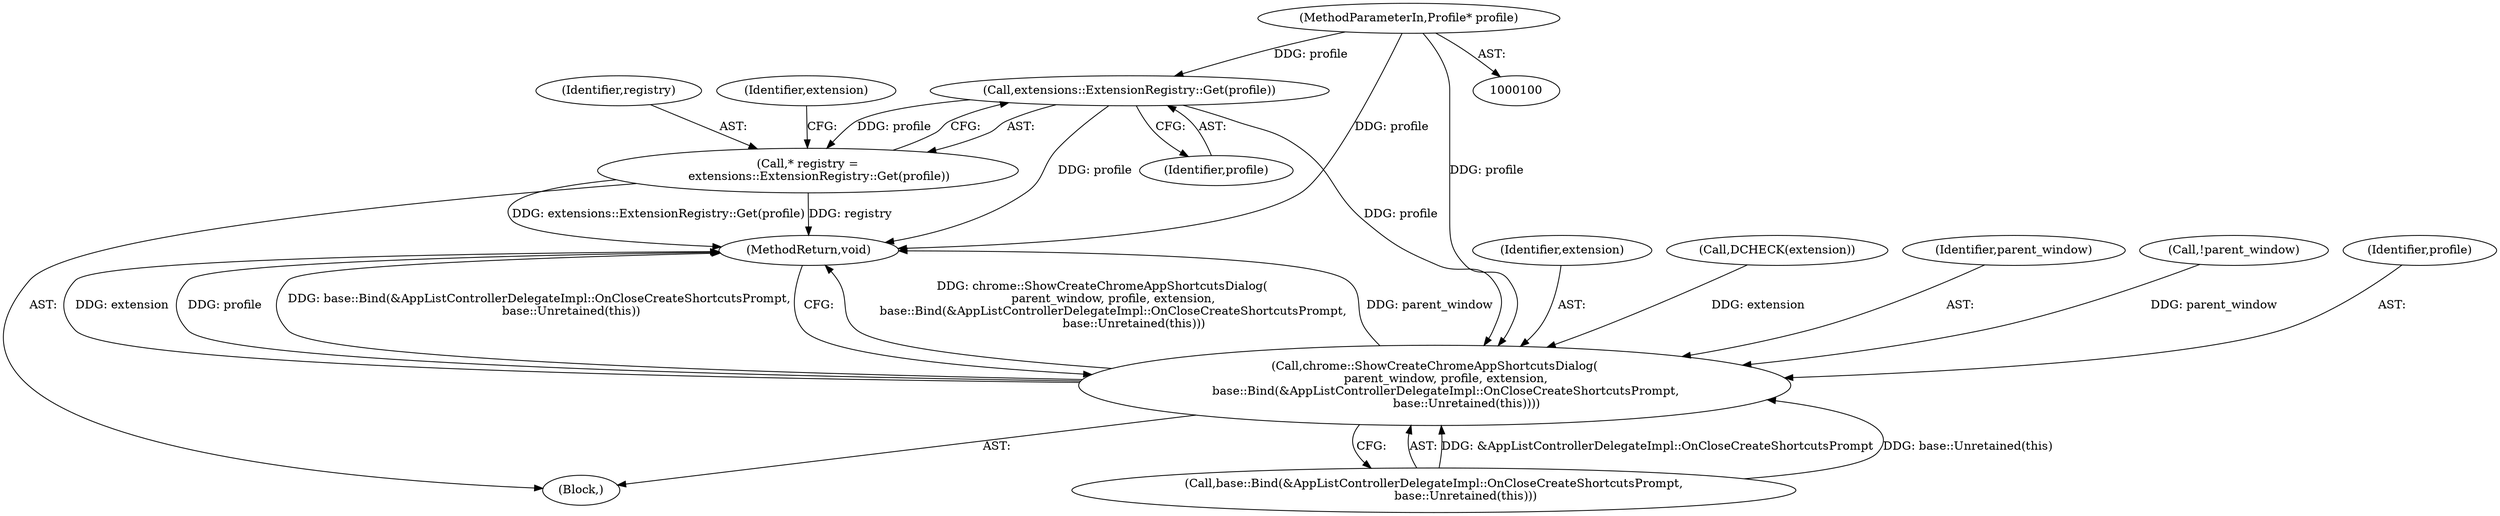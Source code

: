 digraph "0_Chrome_db93178bcaaf7e99ebb18bd51fa99b2feaf47e1f_1@pointer" {
"1000109" [label="(Call,extensions::ExtensionRegistry::Get(profile))"];
"1000101" [label="(MethodParameterIn,Profile* profile)"];
"1000107" [label="(Call,* registry =\n      extensions::ExtensionRegistry::Get(profile))"];
"1000127" [label="(Call,chrome::ShowCreateChromeAppShortcutsDialog(\n      parent_window, profile, extension,\n      base::Bind(&AppListControllerDelegateImpl::OnCloseCreateShortcutsPrompt,\n                 base::Unretained(this))))"];
"1000130" [label="(Identifier,extension)"];
"1000113" [label="(Identifier,extension)"];
"1000116" [label="(Call,DCHECK(extension))"];
"1000109" [label="(Call,extensions::ExtensionRegistry::Get(profile))"];
"1000107" [label="(Call,* registry =\n      extensions::ExtensionRegistry::Get(profile))"];
"1000103" [label="(Block,)"];
"1000128" [label="(Identifier,parent_window)"];
"1000123" [label="(Call,!parent_window)"];
"1000110" [label="(Identifier,profile)"];
"1000101" [label="(MethodParameterIn,Profile* profile)"];
"1000131" [label="(Call,base::Bind(&AppListControllerDelegateImpl::OnCloseCreateShortcutsPrompt,\n                 base::Unretained(this)))"];
"1000129" [label="(Identifier,profile)"];
"1000108" [label="(Identifier,registry)"];
"1000127" [label="(Call,chrome::ShowCreateChromeAppShortcutsDialog(\n      parent_window, profile, extension,\n      base::Bind(&AppListControllerDelegateImpl::OnCloseCreateShortcutsPrompt,\n                 base::Unretained(this))))"];
"1000136" [label="(MethodReturn,void)"];
"1000109" -> "1000107"  [label="AST: "];
"1000109" -> "1000110"  [label="CFG: "];
"1000110" -> "1000109"  [label="AST: "];
"1000107" -> "1000109"  [label="CFG: "];
"1000109" -> "1000136"  [label="DDG: profile"];
"1000109" -> "1000107"  [label="DDG: profile"];
"1000101" -> "1000109"  [label="DDG: profile"];
"1000109" -> "1000127"  [label="DDG: profile"];
"1000101" -> "1000100"  [label="AST: "];
"1000101" -> "1000136"  [label="DDG: profile"];
"1000101" -> "1000127"  [label="DDG: profile"];
"1000107" -> "1000103"  [label="AST: "];
"1000108" -> "1000107"  [label="AST: "];
"1000113" -> "1000107"  [label="CFG: "];
"1000107" -> "1000136"  [label="DDG: registry"];
"1000107" -> "1000136"  [label="DDG: extensions::ExtensionRegistry::Get(profile)"];
"1000127" -> "1000103"  [label="AST: "];
"1000127" -> "1000131"  [label="CFG: "];
"1000128" -> "1000127"  [label="AST: "];
"1000129" -> "1000127"  [label="AST: "];
"1000130" -> "1000127"  [label="AST: "];
"1000131" -> "1000127"  [label="AST: "];
"1000136" -> "1000127"  [label="CFG: "];
"1000127" -> "1000136"  [label="DDG: chrome::ShowCreateChromeAppShortcutsDialog(\n      parent_window, profile, extension,\n      base::Bind(&AppListControllerDelegateImpl::OnCloseCreateShortcutsPrompt,\n                 base::Unretained(this)))"];
"1000127" -> "1000136"  [label="DDG: parent_window"];
"1000127" -> "1000136"  [label="DDG: extension"];
"1000127" -> "1000136"  [label="DDG: profile"];
"1000127" -> "1000136"  [label="DDG: base::Bind(&AppListControllerDelegateImpl::OnCloseCreateShortcutsPrompt,\n                 base::Unretained(this))"];
"1000123" -> "1000127"  [label="DDG: parent_window"];
"1000116" -> "1000127"  [label="DDG: extension"];
"1000131" -> "1000127"  [label="DDG: &AppListControllerDelegateImpl::OnCloseCreateShortcutsPrompt"];
"1000131" -> "1000127"  [label="DDG: base::Unretained(this)"];
}
